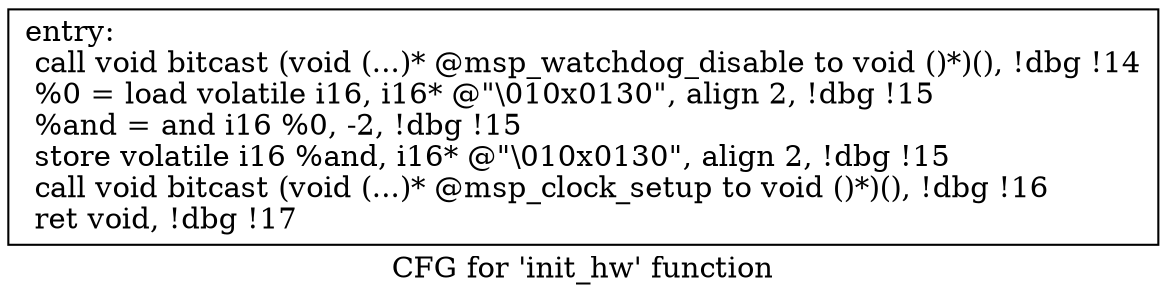 digraph "CFG for 'init_hw' function" {
	label="CFG for 'init_hw' function";

	Node0x3c3c7d0 [shape=record,label="{entry:\l  call void bitcast (void (...)* @msp_watchdog_disable to void ()*)(), !dbg !14\l  %0 = load volatile i16, i16* @\"\\010x0130\", align 2, !dbg !15\l  %and = and i16 %0, -2, !dbg !15\l  store volatile i16 %and, i16* @\"\\010x0130\", align 2, !dbg !15\l  call void bitcast (void (...)* @msp_clock_setup to void ()*)(), !dbg !16\l  ret void, !dbg !17\l}"];
}
